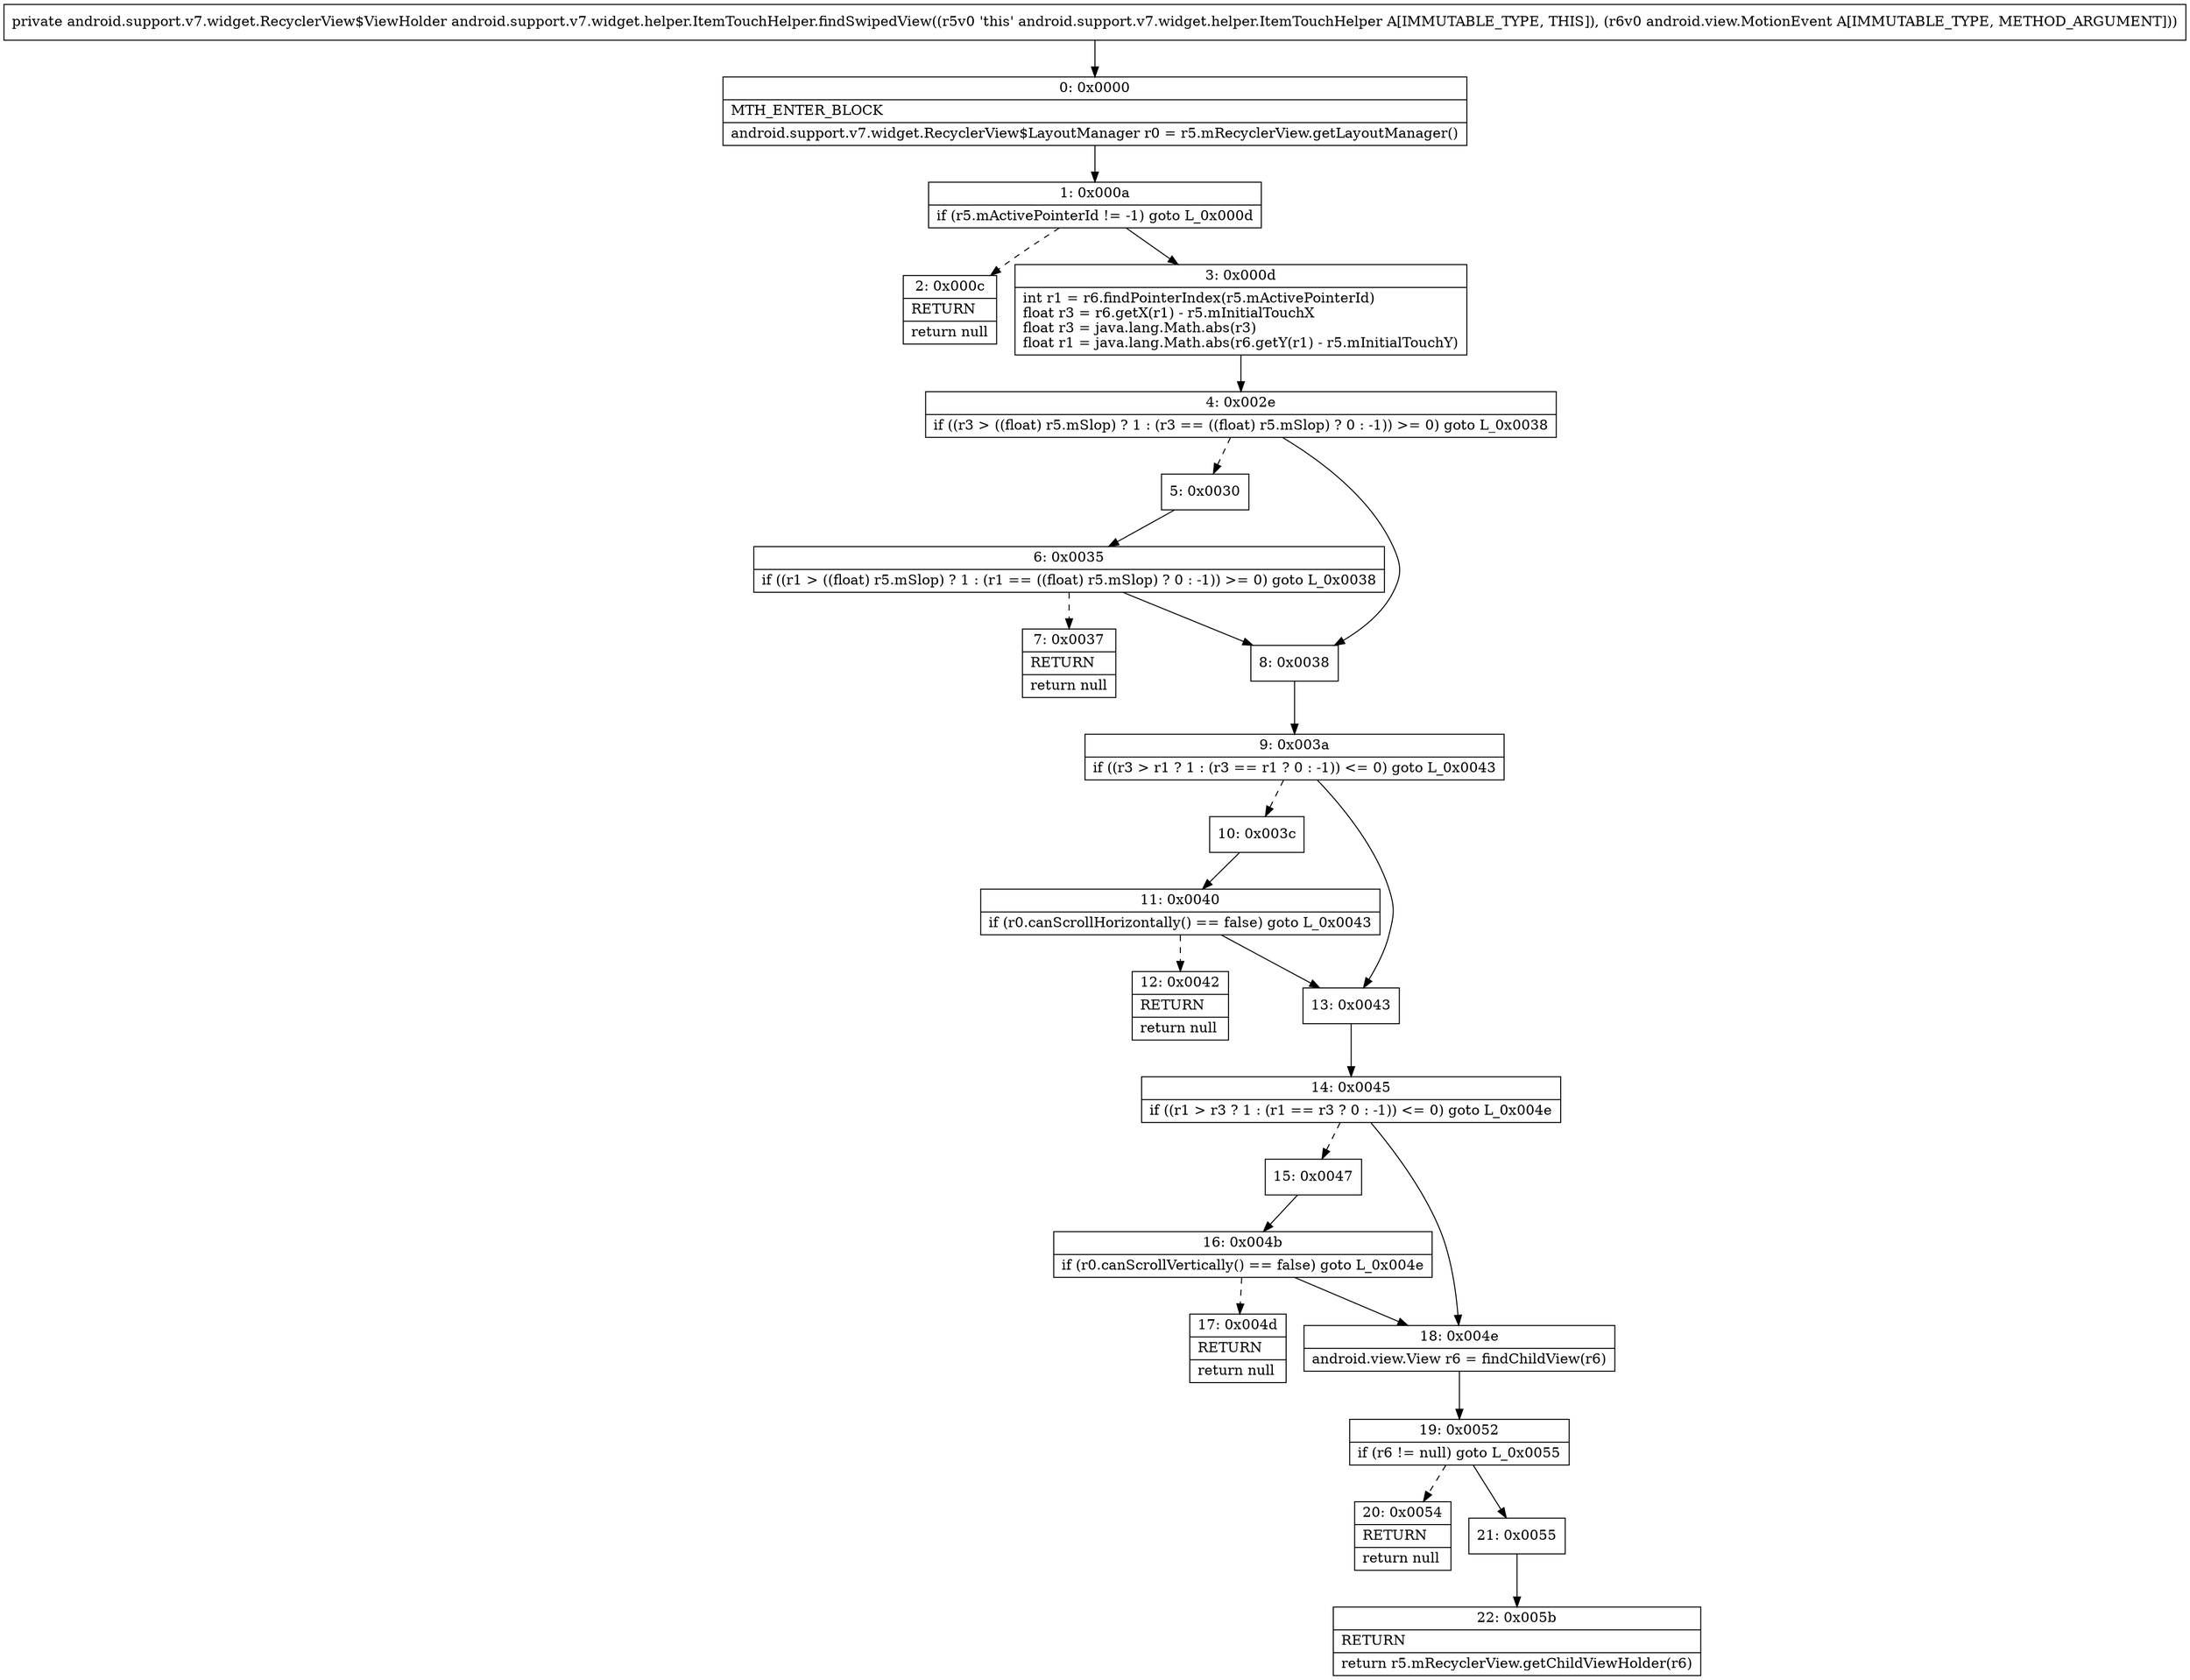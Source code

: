 digraph "CFG forandroid.support.v7.widget.helper.ItemTouchHelper.findSwipedView(Landroid\/view\/MotionEvent;)Landroid\/support\/v7\/widget\/RecyclerView$ViewHolder;" {
Node_0 [shape=record,label="{0\:\ 0x0000|MTH_ENTER_BLOCK\l|android.support.v7.widget.RecyclerView$LayoutManager r0 = r5.mRecyclerView.getLayoutManager()\l}"];
Node_1 [shape=record,label="{1\:\ 0x000a|if (r5.mActivePointerId != \-1) goto L_0x000d\l}"];
Node_2 [shape=record,label="{2\:\ 0x000c|RETURN\l|return null\l}"];
Node_3 [shape=record,label="{3\:\ 0x000d|int r1 = r6.findPointerIndex(r5.mActivePointerId)\lfloat r3 = r6.getX(r1) \- r5.mInitialTouchX\lfloat r3 = java.lang.Math.abs(r3)\lfloat r1 = java.lang.Math.abs(r6.getY(r1) \- r5.mInitialTouchY)\l}"];
Node_4 [shape=record,label="{4\:\ 0x002e|if ((r3 \> ((float) r5.mSlop) ? 1 : (r3 == ((float) r5.mSlop) ? 0 : \-1)) \>= 0) goto L_0x0038\l}"];
Node_5 [shape=record,label="{5\:\ 0x0030}"];
Node_6 [shape=record,label="{6\:\ 0x0035|if ((r1 \> ((float) r5.mSlop) ? 1 : (r1 == ((float) r5.mSlop) ? 0 : \-1)) \>= 0) goto L_0x0038\l}"];
Node_7 [shape=record,label="{7\:\ 0x0037|RETURN\l|return null\l}"];
Node_8 [shape=record,label="{8\:\ 0x0038}"];
Node_9 [shape=record,label="{9\:\ 0x003a|if ((r3 \> r1 ? 1 : (r3 == r1 ? 0 : \-1)) \<= 0) goto L_0x0043\l}"];
Node_10 [shape=record,label="{10\:\ 0x003c}"];
Node_11 [shape=record,label="{11\:\ 0x0040|if (r0.canScrollHorizontally() == false) goto L_0x0043\l}"];
Node_12 [shape=record,label="{12\:\ 0x0042|RETURN\l|return null\l}"];
Node_13 [shape=record,label="{13\:\ 0x0043}"];
Node_14 [shape=record,label="{14\:\ 0x0045|if ((r1 \> r3 ? 1 : (r1 == r3 ? 0 : \-1)) \<= 0) goto L_0x004e\l}"];
Node_15 [shape=record,label="{15\:\ 0x0047}"];
Node_16 [shape=record,label="{16\:\ 0x004b|if (r0.canScrollVertically() == false) goto L_0x004e\l}"];
Node_17 [shape=record,label="{17\:\ 0x004d|RETURN\l|return null\l}"];
Node_18 [shape=record,label="{18\:\ 0x004e|android.view.View r6 = findChildView(r6)\l}"];
Node_19 [shape=record,label="{19\:\ 0x0052|if (r6 != null) goto L_0x0055\l}"];
Node_20 [shape=record,label="{20\:\ 0x0054|RETURN\l|return null\l}"];
Node_21 [shape=record,label="{21\:\ 0x0055}"];
Node_22 [shape=record,label="{22\:\ 0x005b|RETURN\l|return r5.mRecyclerView.getChildViewHolder(r6)\l}"];
MethodNode[shape=record,label="{private android.support.v7.widget.RecyclerView$ViewHolder android.support.v7.widget.helper.ItemTouchHelper.findSwipedView((r5v0 'this' android.support.v7.widget.helper.ItemTouchHelper A[IMMUTABLE_TYPE, THIS]), (r6v0 android.view.MotionEvent A[IMMUTABLE_TYPE, METHOD_ARGUMENT])) }"];
MethodNode -> Node_0;
Node_0 -> Node_1;
Node_1 -> Node_2[style=dashed];
Node_1 -> Node_3;
Node_3 -> Node_4;
Node_4 -> Node_5[style=dashed];
Node_4 -> Node_8;
Node_5 -> Node_6;
Node_6 -> Node_7[style=dashed];
Node_6 -> Node_8;
Node_8 -> Node_9;
Node_9 -> Node_10[style=dashed];
Node_9 -> Node_13;
Node_10 -> Node_11;
Node_11 -> Node_12[style=dashed];
Node_11 -> Node_13;
Node_13 -> Node_14;
Node_14 -> Node_15[style=dashed];
Node_14 -> Node_18;
Node_15 -> Node_16;
Node_16 -> Node_17[style=dashed];
Node_16 -> Node_18;
Node_18 -> Node_19;
Node_19 -> Node_20[style=dashed];
Node_19 -> Node_21;
Node_21 -> Node_22;
}

